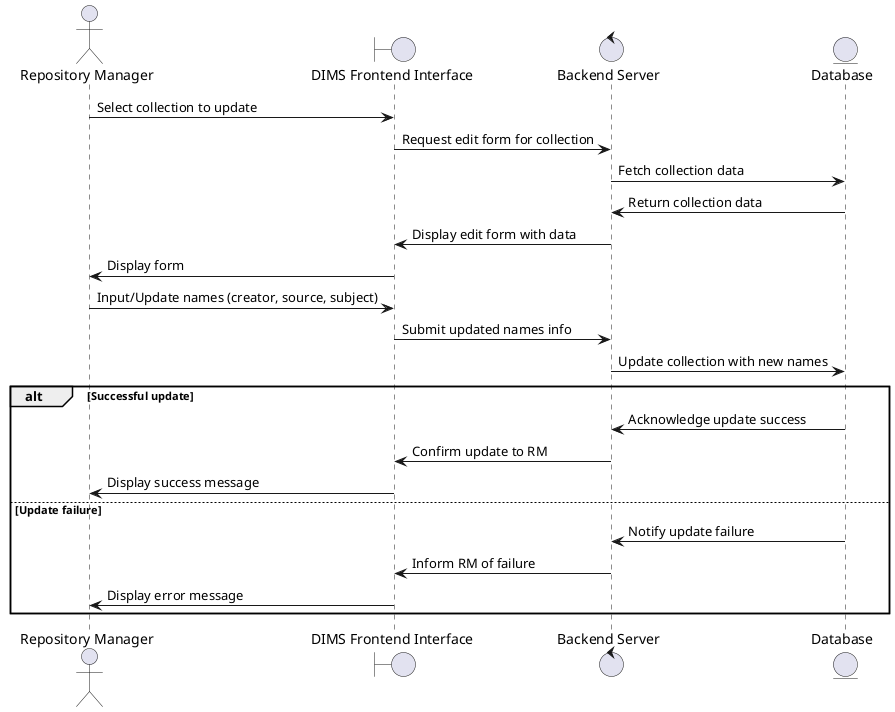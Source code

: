 @startuml

actor "Repository Manager" as RM
boundary "DIMS Frontend Interface" as Frontend
control "Backend Server" as Backend
entity "Database" as Database

RM -> Frontend : Select collection to update
Frontend -> Backend : Request edit form for collection
Backend -> Database : Fetch collection data
Database -> Backend : Return collection data
Backend -> Frontend : Display edit form with data
Frontend -> RM : Display form

RM -> Frontend : Input/Update names (creator, source, subject)
Frontend -> Backend : Submit updated names info
Backend -> Database : Update collection with new names
alt Successful update
    Database -> Backend : Acknowledge update success
    Backend -> Frontend : Confirm update to RM
    Frontend -> RM : Display success message
else Update failure
    Database -> Backend : Notify update failure
    Backend -> Frontend : Inform RM of failure
    Frontend -> RM : Display error message
end

@enduml